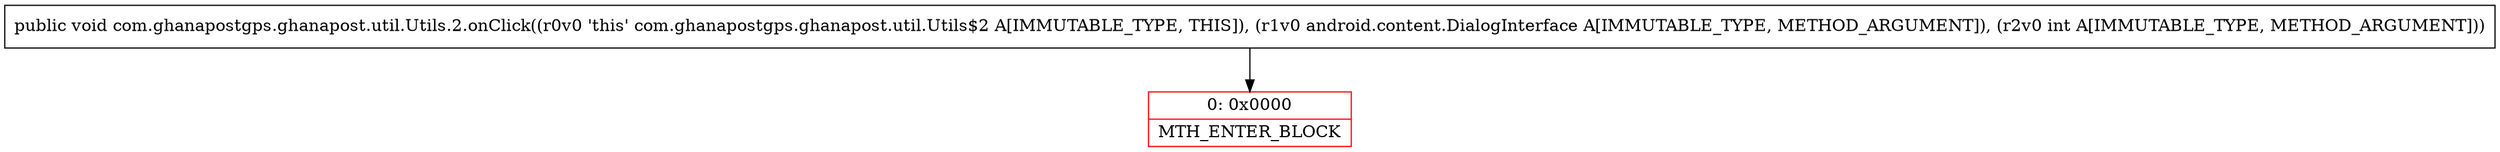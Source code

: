 digraph "CFG forcom.ghanapostgps.ghanapost.util.Utils.2.onClick(Landroid\/content\/DialogInterface;I)V" {
subgraph cluster_Region_56472499 {
label = "R(0)";
node [shape=record,color=blue];
}
Node_0 [shape=record,color=red,label="{0\:\ 0x0000|MTH_ENTER_BLOCK\l}"];
MethodNode[shape=record,label="{public void com.ghanapostgps.ghanapost.util.Utils.2.onClick((r0v0 'this' com.ghanapostgps.ghanapost.util.Utils$2 A[IMMUTABLE_TYPE, THIS]), (r1v0 android.content.DialogInterface A[IMMUTABLE_TYPE, METHOD_ARGUMENT]), (r2v0 int A[IMMUTABLE_TYPE, METHOD_ARGUMENT])) }"];
MethodNode -> Node_0;
}

